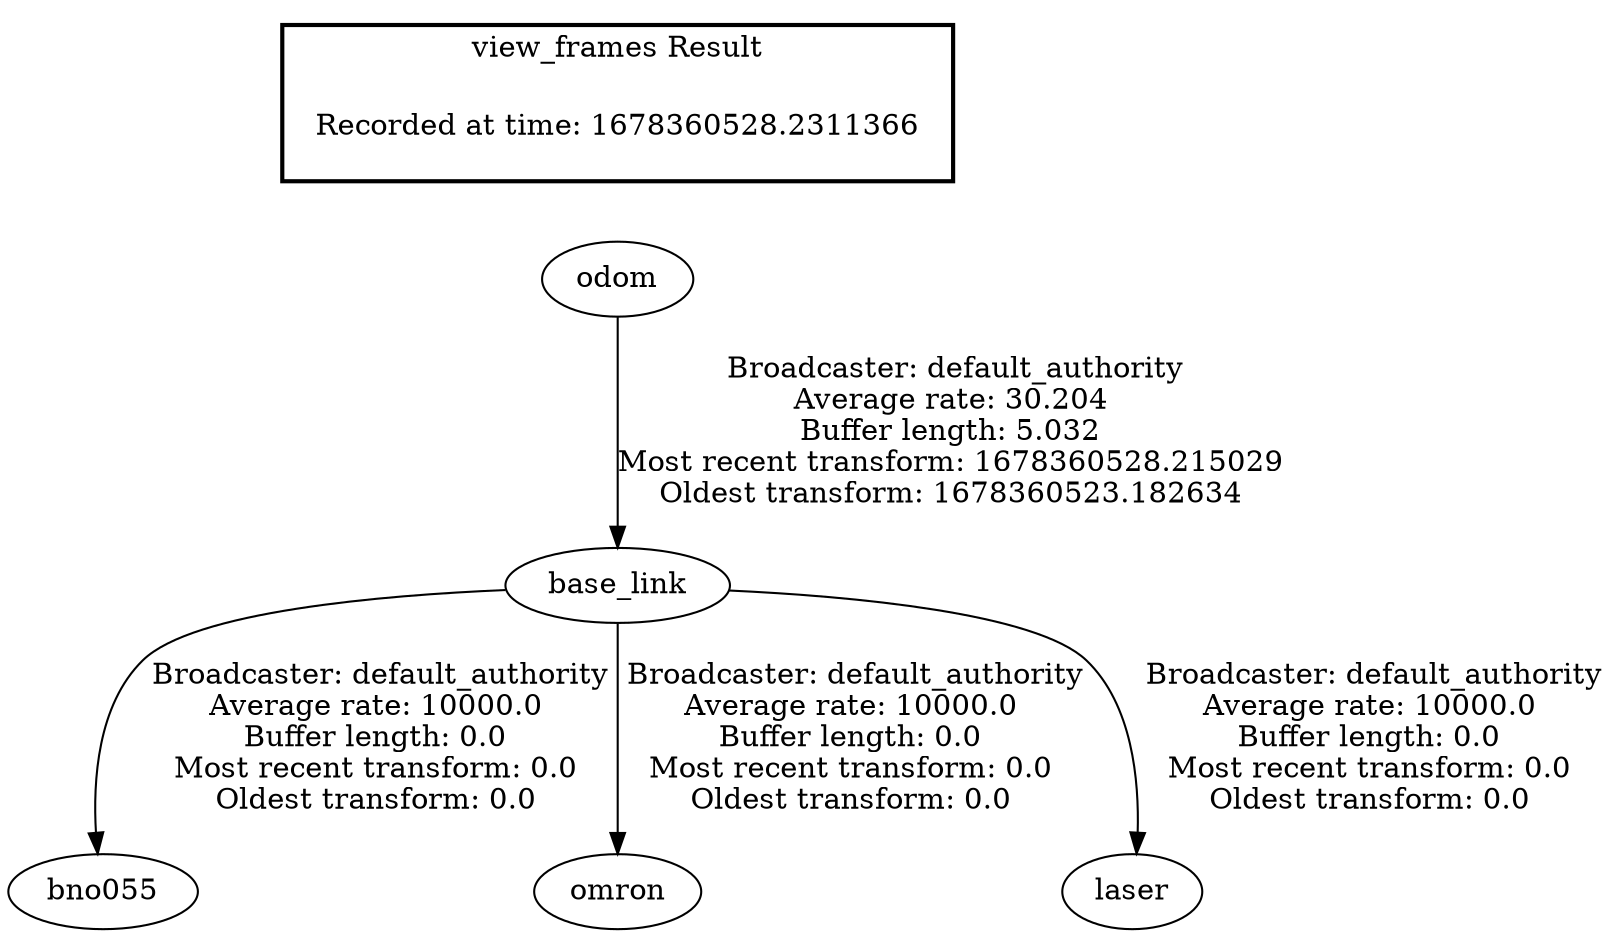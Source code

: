 digraph G {
"odom" -> "base_link"[label=" Broadcaster: default_authority\nAverage rate: 30.204\nBuffer length: 5.032\nMost recent transform: 1678360528.215029\nOldest transform: 1678360523.182634\n"];
"base_link" -> "bno055"[label=" Broadcaster: default_authority\nAverage rate: 10000.0\nBuffer length: 0.0\nMost recent transform: 0.0\nOldest transform: 0.0\n"];
"base_link" -> "omron"[label=" Broadcaster: default_authority\nAverage rate: 10000.0\nBuffer length: 0.0\nMost recent transform: 0.0\nOldest transform: 0.0\n"];
"base_link" -> "laser"[label=" Broadcaster: default_authority\nAverage rate: 10000.0\nBuffer length: 0.0\nMost recent transform: 0.0\nOldest transform: 0.0\n"];
edge [style=invis];
 subgraph cluster_legend { style=bold; color=black; label ="view_frames Result";
"Recorded at time: 1678360528.2311366"[ shape=plaintext ] ;
}->"odom";
}